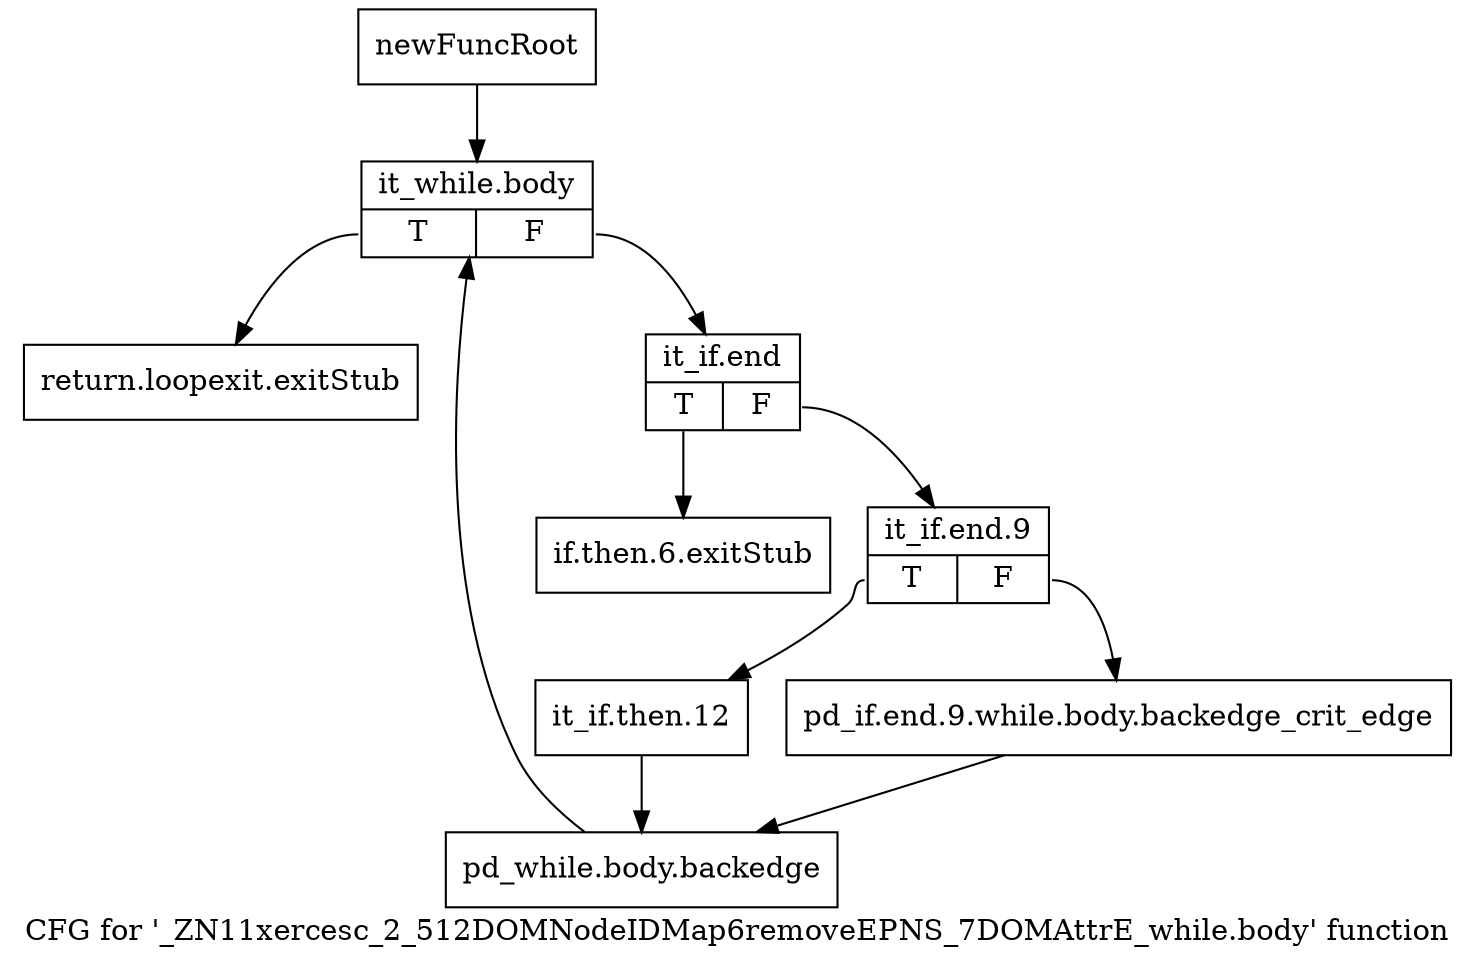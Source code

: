 digraph "CFG for '_ZN11xercesc_2_512DOMNodeIDMap6removeEPNS_7DOMAttrE_while.body' function" {
	label="CFG for '_ZN11xercesc_2_512DOMNodeIDMap6removeEPNS_7DOMAttrE_while.body' function";

	Node0x979eb70 [shape=record,label="{newFuncRoot}"];
	Node0x979eb70 -> Node0x979ec60;
	Node0x979ebc0 [shape=record,label="{return.loopexit.exitStub}"];
	Node0x979ec10 [shape=record,label="{if.then.6.exitStub}"];
	Node0x979ec60 [shape=record,label="{it_while.body|{<s0>T|<s1>F}}"];
	Node0x979ec60:s0 -> Node0x979ebc0;
	Node0x979ec60:s1 -> Node0x979ecb0;
	Node0x979ecb0 [shape=record,label="{it_if.end|{<s0>T|<s1>F}}"];
	Node0x979ecb0:s0 -> Node0x979ec10;
	Node0x979ecb0:s1 -> Node0x979ed00;
	Node0x979ed00 [shape=record,label="{it_if.end.9|{<s0>T|<s1>F}}"];
	Node0x979ed00:s0 -> Node0x979eda0;
	Node0x979ed00:s1 -> Node0x979ed50;
	Node0x979ed50 [shape=record,label="{pd_if.end.9.while.body.backedge_crit_edge}"];
	Node0x979ed50 -> Node0x979edf0;
	Node0x979eda0 [shape=record,label="{it_if.then.12}"];
	Node0x979eda0 -> Node0x979edf0;
	Node0x979edf0 [shape=record,label="{pd_while.body.backedge}"];
	Node0x979edf0 -> Node0x979ec60;
}
